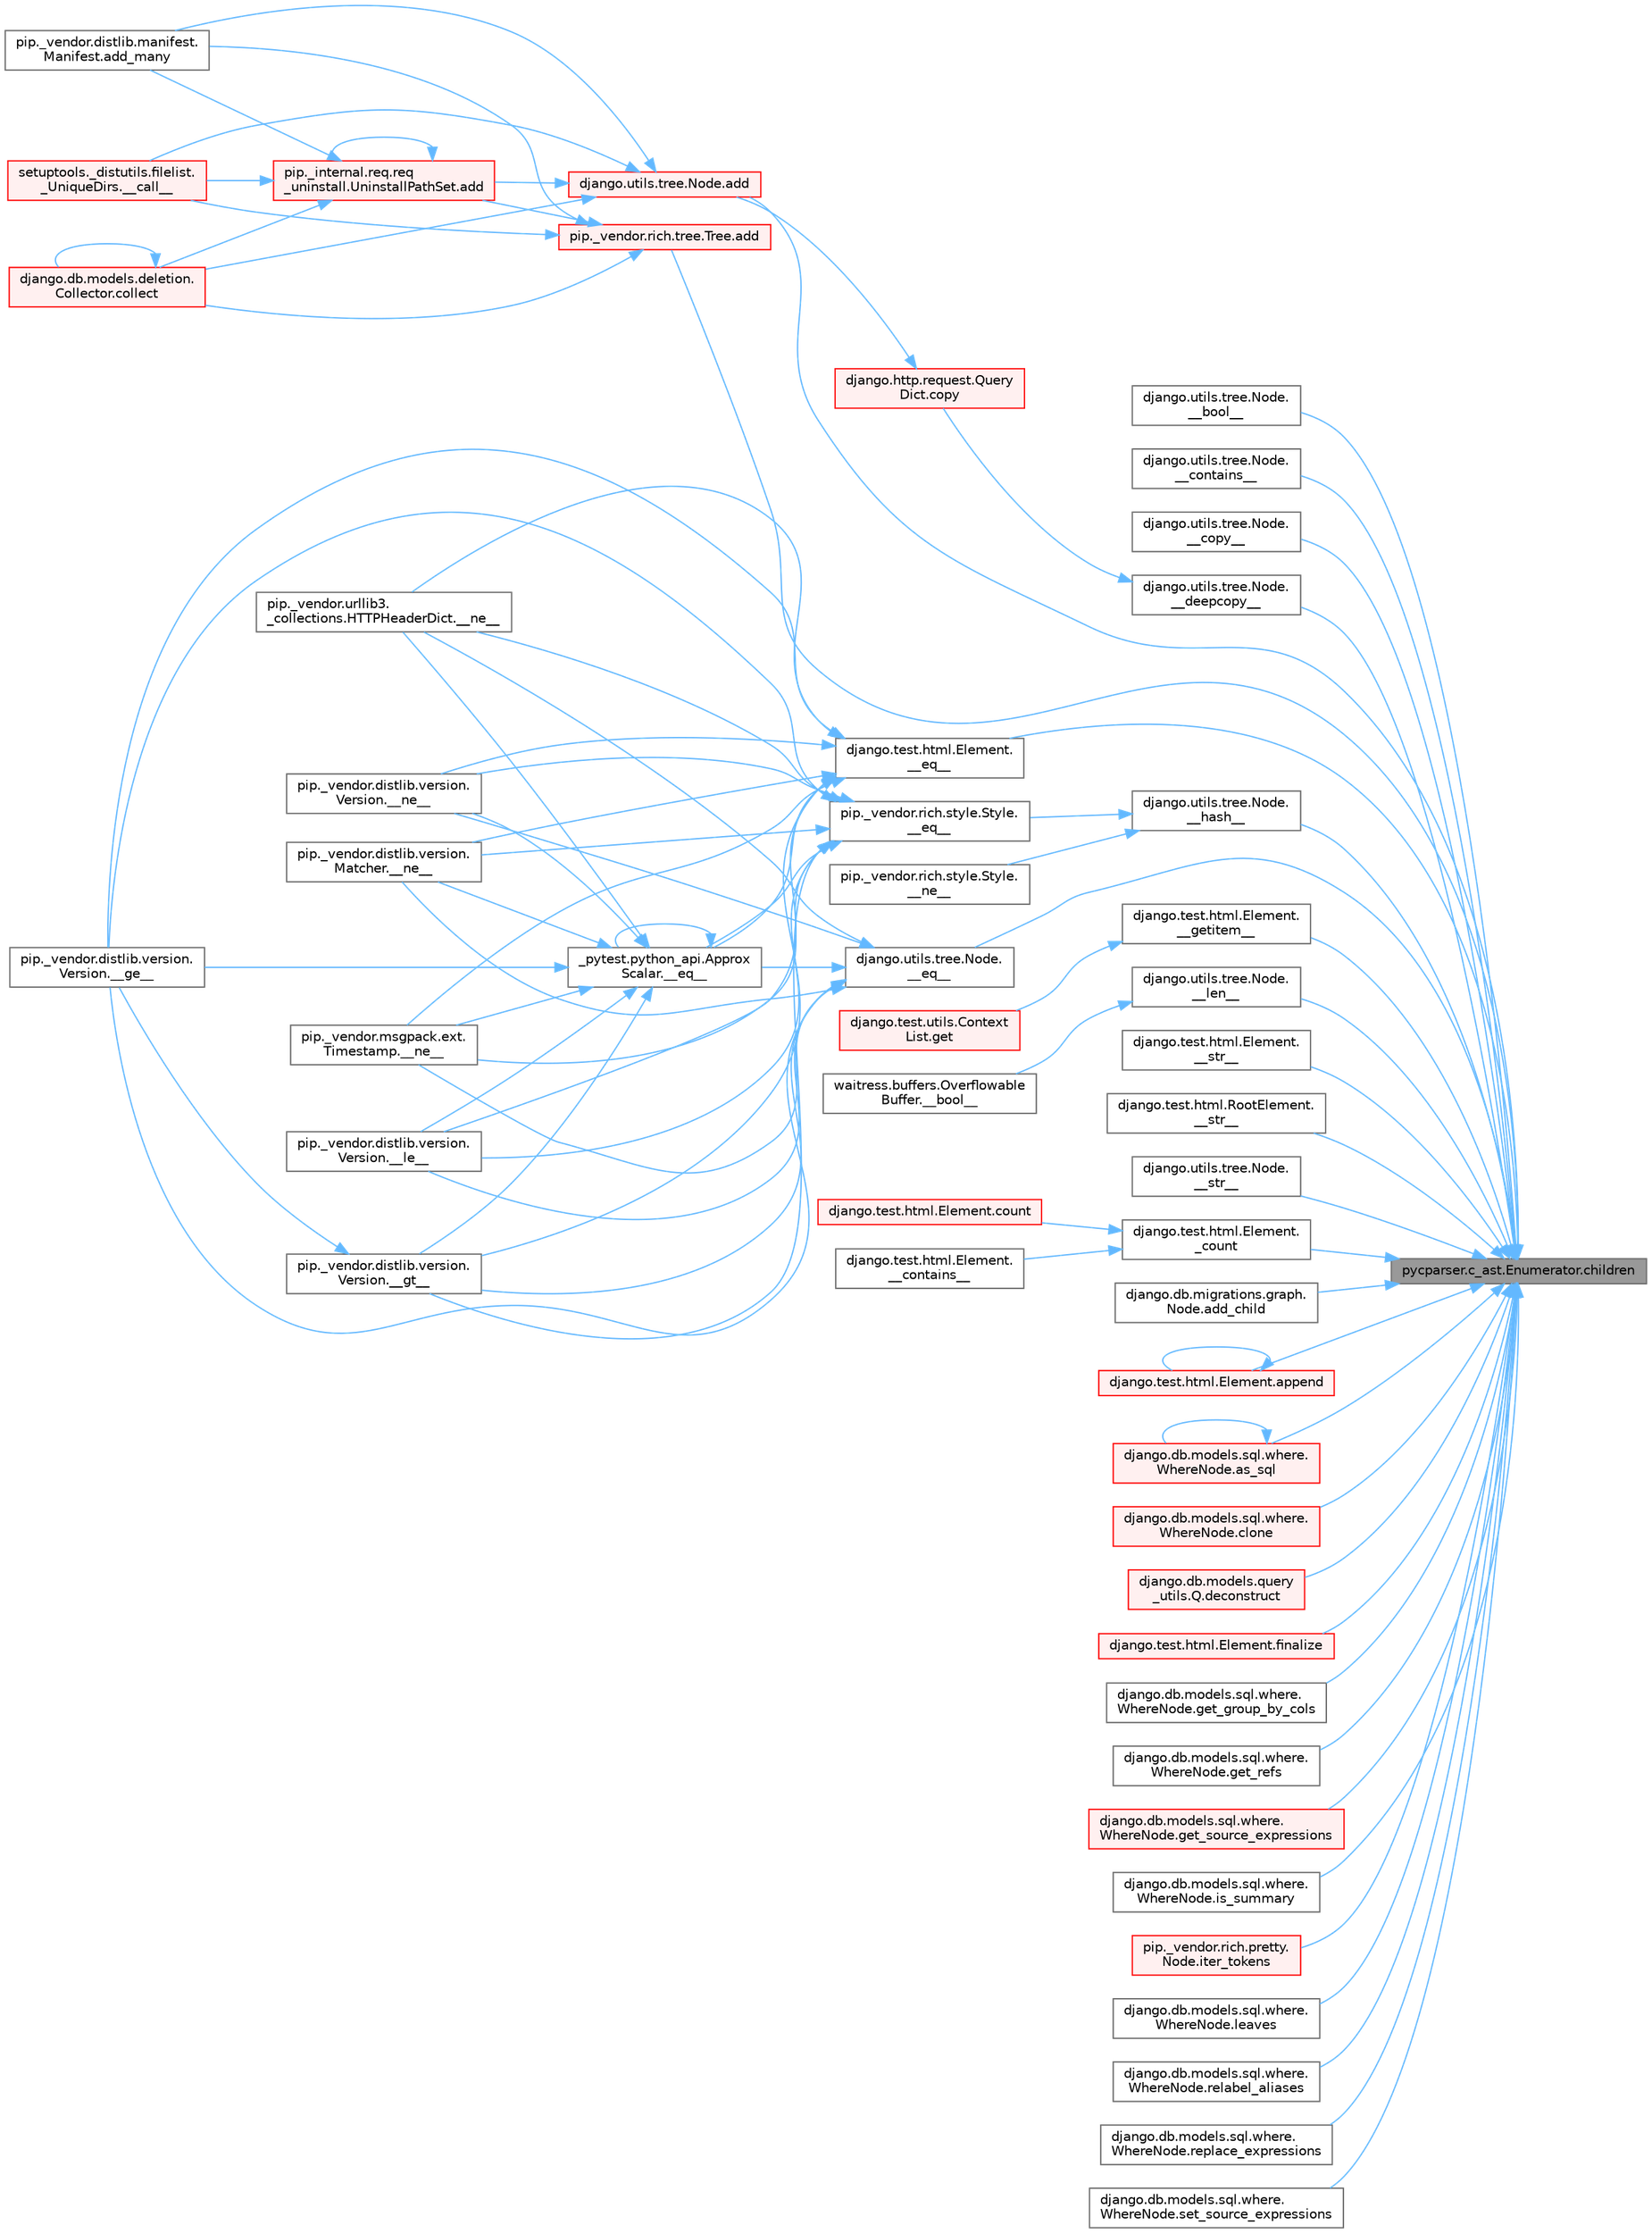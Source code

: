 digraph "pycparser.c_ast.Enumerator.children"
{
 // LATEX_PDF_SIZE
  bgcolor="transparent";
  edge [fontname=Helvetica,fontsize=10,labelfontname=Helvetica,labelfontsize=10];
  node [fontname=Helvetica,fontsize=10,shape=box,height=0.2,width=0.4];
  rankdir="RL";
  Node1 [id="Node000001",label="pycparser.c_ast.Enumerator.children",height=0.2,width=0.4,color="gray40", fillcolor="grey60", style="filled", fontcolor="black",tooltip=" "];
  Node1 -> Node2 [id="edge1_Node000001_Node000002",dir="back",color="steelblue1",style="solid",tooltip=" "];
  Node2 [id="Node000002",label="django.utils.tree.Node.\l__bool__",height=0.2,width=0.4,color="grey40", fillcolor="white", style="filled",URL="$classdjango_1_1utils_1_1tree_1_1_node.html#a70a56e9492f929d850eebc44de75e25c",tooltip=" "];
  Node1 -> Node3 [id="edge2_Node000001_Node000003",dir="back",color="steelblue1",style="solid",tooltip=" "];
  Node3 [id="Node000003",label="django.utils.tree.Node.\l__contains__",height=0.2,width=0.4,color="grey40", fillcolor="white", style="filled",URL="$classdjango_1_1utils_1_1tree_1_1_node.html#ab55c47b46f14e5fde108b1c3cf95d93a",tooltip=" "];
  Node1 -> Node4 [id="edge3_Node000001_Node000004",dir="back",color="steelblue1",style="solid",tooltip=" "];
  Node4 [id="Node000004",label="django.utils.tree.Node.\l__copy__",height=0.2,width=0.4,color="grey40", fillcolor="white", style="filled",URL="$classdjango_1_1utils_1_1tree_1_1_node.html#abae878f6b4500b8b241c23d8fac46e63",tooltip=" "];
  Node1 -> Node5 [id="edge4_Node000001_Node000005",dir="back",color="steelblue1",style="solid",tooltip=" "];
  Node5 [id="Node000005",label="django.utils.tree.Node.\l__deepcopy__",height=0.2,width=0.4,color="grey40", fillcolor="white", style="filled",URL="$classdjango_1_1utils_1_1tree_1_1_node.html#a38840c46ded3963808edbeec90765d6b",tooltip=" "];
  Node5 -> Node6 [id="edge5_Node000005_Node000006",dir="back",color="steelblue1",style="solid",tooltip=" "];
  Node6 [id="Node000006",label="django.http.request.Query\lDict.copy",height=0.2,width=0.4,color="red", fillcolor="#FFF0F0", style="filled",URL="$classdjango_1_1http_1_1request_1_1_query_dict.html#ada9e4956e62868c5587b9ffde7b358b5",tooltip=" "];
  Node6 -> Node167 [id="edge6_Node000006_Node000167",dir="back",color="steelblue1",style="solid",tooltip=" "];
  Node167 [id="Node000167",label="django.utils.tree.Node.add",height=0.2,width=0.4,color="red", fillcolor="#FFF0F0", style="filled",URL="$classdjango_1_1utils_1_1tree_1_1_node.html#a2c883d105b5c9cfd32bff72c7469f18c",tooltip=" "];
  Node167 -> Node168 [id="edge7_Node000167_Node000168",dir="back",color="steelblue1",style="solid",tooltip=" "];
  Node168 [id="Node000168",label="setuptools._distutils.filelist.\l_UniqueDirs.__call__",height=0.2,width=0.4,color="red", fillcolor="#FFF0F0", style="filled",URL="$classsetuptools_1_1__distutils_1_1filelist_1_1___unique_dirs.html#ae93f93be227a359a5acb33f43588be38",tooltip=" "];
  Node167 -> Node169 [id="edge8_Node000167_Node000169",dir="back",color="steelblue1",style="solid",tooltip=" "];
  Node169 [id="Node000169",label="pip._internal.req.req\l_uninstall.UninstallPathSet.add",height=0.2,width=0.4,color="red", fillcolor="#FFF0F0", style="filled",URL="$classpip_1_1__internal_1_1req_1_1req__uninstall_1_1_uninstall_path_set.html#ad34a919f45b9c89e6b0d59ec0d24ba4c",tooltip=" "];
  Node169 -> Node168 [id="edge9_Node000169_Node000168",dir="back",color="steelblue1",style="solid",tooltip=" "];
  Node169 -> Node169 [id="edge10_Node000169_Node000169",dir="back",color="steelblue1",style="solid",tooltip=" "];
  Node169 -> Node170 [id="edge11_Node000169_Node000170",dir="back",color="steelblue1",style="solid",tooltip=" "];
  Node170 [id="Node000170",label="pip._vendor.distlib.manifest.\lManifest.add_many",height=0.2,width=0.4,color="grey40", fillcolor="white", style="filled",URL="$classpip_1_1__vendor_1_1distlib_1_1manifest_1_1_manifest.html#aedd3a1430fdbbc656b0c203b798ad944",tooltip=" "];
  Node169 -> Node172 [id="edge12_Node000169_Node000172",dir="back",color="steelblue1",style="solid",tooltip=" "];
  Node172 [id="Node000172",label="django.db.models.deletion.\lCollector.collect",height=0.2,width=0.4,color="red", fillcolor="#FFF0F0", style="filled",URL="$classdjango_1_1db_1_1models_1_1deletion_1_1_collector.html#ae6d2a061dcb129755a51ced6ab45edad",tooltip=" "];
  Node172 -> Node172 [id="edge13_Node000172_Node000172",dir="back",color="steelblue1",style="solid",tooltip=" "];
  Node167 -> Node170 [id="edge14_Node000167_Node000170",dir="back",color="steelblue1",style="solid",tooltip=" "];
  Node167 -> Node172 [id="edge15_Node000167_Node000172",dir="back",color="steelblue1",style="solid",tooltip=" "];
  Node1 -> Node961 [id="edge16_Node000001_Node000961",dir="back",color="steelblue1",style="solid",tooltip=" "];
  Node961 [id="Node000961",label="django.test.html.Element.\l__eq__",height=0.2,width=0.4,color="grey40", fillcolor="white", style="filled",URL="$classdjango_1_1test_1_1html_1_1_element.html#a287e83f2ae4a6f13b9e00d7b70ee5d47",tooltip=" "];
  Node961 -> Node81 [id="edge17_Node000961_Node000081",dir="back",color="steelblue1",style="solid",tooltip=" "];
  Node81 [id="Node000081",label="_pytest.python_api.Approx\lScalar.__eq__",height=0.2,width=0.4,color="grey40", fillcolor="white", style="filled",URL="$class__pytest_1_1python__api_1_1_approx_scalar.html#af4601ee4ca7409927f88c83ebfc3d923",tooltip=" "];
  Node81 -> Node81 [id="edge18_Node000081_Node000081",dir="back",color="steelblue1",style="solid",tooltip=" "];
  Node81 -> Node82 [id="edge19_Node000081_Node000082",dir="back",color="steelblue1",style="solid",tooltip=" "];
  Node82 [id="Node000082",label="pip._vendor.distlib.version.\lVersion.__ge__",height=0.2,width=0.4,color="grey40", fillcolor="white", style="filled",URL="$classpip_1_1__vendor_1_1distlib_1_1version_1_1_version.html#aa6b7b889cebc687ddb5ed9040d01b1ec",tooltip=" "];
  Node81 -> Node83 [id="edge20_Node000081_Node000083",dir="back",color="steelblue1",style="solid",tooltip=" "];
  Node83 [id="Node000083",label="pip._vendor.distlib.version.\lVersion.__gt__",height=0.2,width=0.4,color="grey40", fillcolor="white", style="filled",URL="$classpip_1_1__vendor_1_1distlib_1_1version_1_1_version.html#a51cf0c8da1bb6829173ff6861b10cb5f",tooltip=" "];
  Node83 -> Node82 [id="edge21_Node000083_Node000082",dir="back",color="steelblue1",style="solid",tooltip=" "];
  Node81 -> Node84 [id="edge22_Node000081_Node000084",dir="back",color="steelblue1",style="solid",tooltip=" "];
  Node84 [id="Node000084",label="pip._vendor.distlib.version.\lVersion.__le__",height=0.2,width=0.4,color="grey40", fillcolor="white", style="filled",URL="$classpip_1_1__vendor_1_1distlib_1_1version_1_1_version.html#ae5e2c5d9b76377e286fcf92a382cbb8b",tooltip=" "];
  Node81 -> Node85 [id="edge23_Node000081_Node000085",dir="back",color="steelblue1",style="solid",tooltip=" "];
  Node85 [id="Node000085",label="pip._vendor.distlib.version.\lMatcher.__ne__",height=0.2,width=0.4,color="grey40", fillcolor="white", style="filled",URL="$classpip_1_1__vendor_1_1distlib_1_1version_1_1_matcher.html#a24f8f8a4686bff3018fee5d22f4e02f1",tooltip=" "];
  Node81 -> Node86 [id="edge24_Node000081_Node000086",dir="back",color="steelblue1",style="solid",tooltip=" "];
  Node86 [id="Node000086",label="pip._vendor.distlib.version.\lVersion.__ne__",height=0.2,width=0.4,color="grey40", fillcolor="white", style="filled",URL="$classpip_1_1__vendor_1_1distlib_1_1version_1_1_version.html#aea3cdf6db007318ab1a2e8d144e2a4a1",tooltip=" "];
  Node81 -> Node87 [id="edge25_Node000081_Node000087",dir="back",color="steelblue1",style="solid",tooltip=" "];
  Node87 [id="Node000087",label="pip._vendor.msgpack.ext.\lTimestamp.__ne__",height=0.2,width=0.4,color="grey40", fillcolor="white", style="filled",URL="$classpip_1_1__vendor_1_1msgpack_1_1ext_1_1_timestamp.html#ac38b8cada8075f7a1133b06bc99b2317",tooltip=" "];
  Node81 -> Node88 [id="edge26_Node000081_Node000088",dir="back",color="steelblue1",style="solid",tooltip=" "];
  Node88 [id="Node000088",label="pip._vendor.urllib3.\l_collections.HTTPHeaderDict.__ne__",height=0.2,width=0.4,color="grey40", fillcolor="white", style="filled",URL="$classpip_1_1__vendor_1_1urllib3_1_1__collections_1_1_h_t_t_p_header_dict.html#aa7766a9499d33160a1258e140e35a806",tooltip=" "];
  Node961 -> Node82 [id="edge27_Node000961_Node000082",dir="back",color="steelblue1",style="solid",tooltip=" "];
  Node961 -> Node83 [id="edge28_Node000961_Node000083",dir="back",color="steelblue1",style="solid",tooltip=" "];
  Node961 -> Node84 [id="edge29_Node000961_Node000084",dir="back",color="steelblue1",style="solid",tooltip=" "];
  Node961 -> Node85 [id="edge30_Node000961_Node000085",dir="back",color="steelblue1",style="solid",tooltip=" "];
  Node961 -> Node86 [id="edge31_Node000961_Node000086",dir="back",color="steelblue1",style="solid",tooltip=" "];
  Node961 -> Node87 [id="edge32_Node000961_Node000087",dir="back",color="steelblue1",style="solid",tooltip=" "];
  Node961 -> Node88 [id="edge33_Node000961_Node000088",dir="back",color="steelblue1",style="solid",tooltip=" "];
  Node1 -> Node1190 [id="edge34_Node000001_Node001190",dir="back",color="steelblue1",style="solid",tooltip=" "];
  Node1190 [id="Node001190",label="django.utils.tree.Node.\l__eq__",height=0.2,width=0.4,color="grey40", fillcolor="white", style="filled",URL="$classdjango_1_1utils_1_1tree_1_1_node.html#a0004316d098c61c046aef21dece2cce8",tooltip=" "];
  Node1190 -> Node81 [id="edge35_Node001190_Node000081",dir="back",color="steelblue1",style="solid",tooltip=" "];
  Node1190 -> Node82 [id="edge36_Node001190_Node000082",dir="back",color="steelblue1",style="solid",tooltip=" "];
  Node1190 -> Node83 [id="edge37_Node001190_Node000083",dir="back",color="steelblue1",style="solid",tooltip=" "];
  Node1190 -> Node84 [id="edge38_Node001190_Node000084",dir="back",color="steelblue1",style="solid",tooltip=" "];
  Node1190 -> Node85 [id="edge39_Node001190_Node000085",dir="back",color="steelblue1",style="solid",tooltip=" "];
  Node1190 -> Node86 [id="edge40_Node001190_Node000086",dir="back",color="steelblue1",style="solid",tooltip=" "];
  Node1190 -> Node87 [id="edge41_Node001190_Node000087",dir="back",color="steelblue1",style="solid",tooltip=" "];
  Node1190 -> Node88 [id="edge42_Node001190_Node000088",dir="back",color="steelblue1",style="solid",tooltip=" "];
  Node1 -> Node1191 [id="edge43_Node000001_Node001191",dir="back",color="steelblue1",style="solid",tooltip=" "];
  Node1191 [id="Node001191",label="django.test.html.Element.\l__getitem__",height=0.2,width=0.4,color="grey40", fillcolor="white", style="filled",URL="$classdjango_1_1test_1_1html_1_1_element.html#a50df5974a8fa0b0bdc93fdbeb2db7a49",tooltip=" "];
  Node1191 -> Node18 [id="edge44_Node001191_Node000018",dir="back",color="steelblue1",style="solid",tooltip=" "];
  Node18 [id="Node000018",label="django.test.utils.Context\lList.get",height=0.2,width=0.4,color="red", fillcolor="#FFF0F0", style="filled",URL="$classdjango_1_1test_1_1utils_1_1_context_list.html#a1797663a8ac92f44dcb9ad281a896842",tooltip=" "];
  Node1 -> Node1192 [id="edge45_Node000001_Node001192",dir="back",color="steelblue1",style="solid",tooltip=" "];
  Node1192 [id="Node001192",label="django.utils.tree.Node.\l__hash__",height=0.2,width=0.4,color="grey40", fillcolor="white", style="filled",URL="$classdjango_1_1utils_1_1tree_1_1_node.html#ad90478bdeb4e4284385a20cb629f5b9c",tooltip=" "];
  Node1192 -> Node91 [id="edge46_Node001192_Node000091",dir="back",color="steelblue1",style="solid",tooltip=" "];
  Node91 [id="Node000091",label="pip._vendor.rich.style.Style.\l__eq__",height=0.2,width=0.4,color="grey40", fillcolor="white", style="filled",URL="$classpip_1_1__vendor_1_1rich_1_1style_1_1_style.html#aa1040cd22d3171dc8ac3f0ce31653284",tooltip=" "];
  Node91 -> Node81 [id="edge47_Node000091_Node000081",dir="back",color="steelblue1",style="solid",tooltip=" "];
  Node91 -> Node82 [id="edge48_Node000091_Node000082",dir="back",color="steelblue1",style="solid",tooltip=" "];
  Node91 -> Node83 [id="edge49_Node000091_Node000083",dir="back",color="steelblue1",style="solid",tooltip=" "];
  Node91 -> Node84 [id="edge50_Node000091_Node000084",dir="back",color="steelblue1",style="solid",tooltip=" "];
  Node91 -> Node85 [id="edge51_Node000091_Node000085",dir="back",color="steelblue1",style="solid",tooltip=" "];
  Node91 -> Node86 [id="edge52_Node000091_Node000086",dir="back",color="steelblue1",style="solid",tooltip=" "];
  Node91 -> Node87 [id="edge53_Node000091_Node000087",dir="back",color="steelblue1",style="solid",tooltip=" "];
  Node91 -> Node88 [id="edge54_Node000091_Node000088",dir="back",color="steelblue1",style="solid",tooltip=" "];
  Node1192 -> Node92 [id="edge55_Node001192_Node000092",dir="back",color="steelblue1",style="solid",tooltip=" "];
  Node92 [id="Node000092",label="pip._vendor.rich.style.Style.\l__ne__",height=0.2,width=0.4,color="grey40", fillcolor="white", style="filled",URL="$classpip_1_1__vendor_1_1rich_1_1style_1_1_style.html#a97595d869459e2d619505c87c0b9fe81",tooltip=" "];
  Node1 -> Node1193 [id="edge56_Node000001_Node001193",dir="back",color="steelblue1",style="solid",tooltip=" "];
  Node1193 [id="Node001193",label="django.utils.tree.Node.\l__len__",height=0.2,width=0.4,color="grey40", fillcolor="white", style="filled",URL="$classdjango_1_1utils_1_1tree_1_1_node.html#adfb069350f968cc822337df8dd3972cd",tooltip=" "];
  Node1193 -> Node119 [id="edge57_Node001193_Node000119",dir="back",color="steelblue1",style="solid",tooltip=" "];
  Node119 [id="Node000119",label="waitress.buffers.Overflowable\lBuffer.__bool__",height=0.2,width=0.4,color="grey40", fillcolor="white", style="filled",URL="$classwaitress_1_1buffers_1_1_overflowable_buffer.html#afb6d9eccdeea0e50b91f9281878e017a",tooltip=" "];
  Node1 -> Node1017 [id="edge58_Node000001_Node001017",dir="back",color="steelblue1",style="solid",tooltip=" "];
  Node1017 [id="Node001017",label="django.test.html.Element.\l__str__",height=0.2,width=0.4,color="grey40", fillcolor="white", style="filled",URL="$classdjango_1_1test_1_1html_1_1_element.html#a64d65b77132b5ae721ff0862e0440d38",tooltip=" "];
  Node1 -> Node1194 [id="edge59_Node000001_Node001194",dir="back",color="steelblue1",style="solid",tooltip=" "];
  Node1194 [id="Node001194",label="django.test.html.RootElement.\l__str__",height=0.2,width=0.4,color="grey40", fillcolor="white", style="filled",URL="$classdjango_1_1test_1_1html_1_1_root_element.html#a0a23f27acaaafe4eec2628245fbfd399",tooltip=" "];
  Node1 -> Node1195 [id="edge60_Node000001_Node001195",dir="back",color="steelblue1",style="solid",tooltip=" "];
  Node1195 [id="Node001195",label="django.utils.tree.Node.\l__str__",height=0.2,width=0.4,color="grey40", fillcolor="white", style="filled",URL="$classdjango_1_1utils_1_1tree_1_1_node.html#af5edff9bf0b3238652c57425e2eda469",tooltip=" "];
  Node1 -> Node1196 [id="edge61_Node000001_Node001196",dir="back",color="steelblue1",style="solid",tooltip=" "];
  Node1196 [id="Node001196",label="django.test.html.Element.\l_count",height=0.2,width=0.4,color="grey40", fillcolor="white", style="filled",URL="$classdjango_1_1test_1_1html_1_1_element.html#a41931b250e40c64a492d92a08ecda738",tooltip=" "];
  Node1196 -> Node1197 [id="edge62_Node001196_Node001197",dir="back",color="steelblue1",style="solid",tooltip=" "];
  Node1197 [id="Node001197",label="django.test.html.Element.\l__contains__",height=0.2,width=0.4,color="grey40", fillcolor="white", style="filled",URL="$classdjango_1_1test_1_1html_1_1_element.html#a227aa6f6e0a822f619c2187f566e9e01",tooltip=" "];
  Node1196 -> Node1198 [id="edge63_Node001196_Node001198",dir="back",color="steelblue1",style="solid",tooltip=" "];
  Node1198 [id="Node001198",label="django.test.html.Element.count",height=0.2,width=0.4,color="red", fillcolor="#FFF0F0", style="filled",URL="$classdjango_1_1test_1_1html_1_1_element.html#a4ec3c5c3429fb44a2715de6f0fab7864",tooltip=" "];
  Node1 -> Node167 [id="edge64_Node000001_Node000167",dir="back",color="steelblue1",style="solid",tooltip=" "];
  Node1 -> Node1212 [id="edge65_Node000001_Node001212",dir="back",color="steelblue1",style="solid",tooltip=" "];
  Node1212 [id="Node001212",label="pip._vendor.rich.tree.Tree.add",height=0.2,width=0.4,color="red", fillcolor="#FFF0F0", style="filled",URL="$classpip_1_1__vendor_1_1rich_1_1tree_1_1_tree.html#a0ce550864757b1ee2756237b6e754aae",tooltip=" "];
  Node1212 -> Node168 [id="edge66_Node001212_Node000168",dir="back",color="steelblue1",style="solid",tooltip=" "];
  Node1212 -> Node169 [id="edge67_Node001212_Node000169",dir="back",color="steelblue1",style="solid",tooltip=" "];
  Node1212 -> Node170 [id="edge68_Node001212_Node000170",dir="back",color="steelblue1",style="solid",tooltip=" "];
  Node1212 -> Node172 [id="edge69_Node001212_Node000172",dir="back",color="steelblue1",style="solid",tooltip=" "];
  Node1 -> Node1213 [id="edge70_Node000001_Node001213",dir="back",color="steelblue1",style="solid",tooltip=" "];
  Node1213 [id="Node001213",label="django.db.migrations.graph.\lNode.add_child",height=0.2,width=0.4,color="grey40", fillcolor="white", style="filled",URL="$classdjango_1_1db_1_1migrations_1_1graph_1_1_node.html#ab19fb2c4c58dbfa6d5223c59d5cad529",tooltip=" "];
  Node1 -> Node1214 [id="edge71_Node000001_Node001214",dir="back",color="steelblue1",style="solid",tooltip=" "];
  Node1214 [id="Node001214",label="django.test.html.Element.append",height=0.2,width=0.4,color="red", fillcolor="#FFF0F0", style="filled",URL="$classdjango_1_1test_1_1html_1_1_element.html#a777b8a687c36ca1eae49eabec1963e0c",tooltip=" "];
  Node1214 -> Node1214 [id="edge72_Node001214_Node001214",dir="back",color="steelblue1",style="solid",tooltip=" "];
  Node1 -> Node1215 [id="edge73_Node000001_Node001215",dir="back",color="steelblue1",style="solid",tooltip=" "];
  Node1215 [id="Node001215",label="django.db.models.sql.where.\lWhereNode.as_sql",height=0.2,width=0.4,color="red", fillcolor="#FFF0F0", style="filled",URL="$classdjango_1_1db_1_1models_1_1sql_1_1where_1_1_where_node.html#aea3cf4a913c71f0c181e6e81b819b590",tooltip=" "];
  Node1215 -> Node1215 [id="edge74_Node001215_Node001215",dir="back",color="steelblue1",style="solid",tooltip=" "];
  Node1 -> Node300 [id="edge75_Node000001_Node000300",dir="back",color="steelblue1",style="solid",tooltip=" "];
  Node300 [id="Node000300",label="django.db.models.sql.where.\lWhereNode.clone",height=0.2,width=0.4,color="red", fillcolor="#FFF0F0", style="filled",URL="$classdjango_1_1db_1_1models_1_1sql_1_1where_1_1_where_node.html#a0faff63950b774ce4ad391ea1f6b6d2c",tooltip=" "];
  Node1 -> Node1216 [id="edge76_Node000001_Node001216",dir="back",color="steelblue1",style="solid",tooltip=" "];
  Node1216 [id="Node001216",label="django.db.models.query\l_utils.Q.deconstruct",height=0.2,width=0.4,color="red", fillcolor="#FFF0F0", style="filled",URL="$classdjango_1_1db_1_1models_1_1query__utils_1_1_q.html#ac606e6b94b4af8af0edbd144709ff4d9",tooltip=" "];
  Node1 -> Node1217 [id="edge77_Node000001_Node001217",dir="back",color="steelblue1",style="solid",tooltip=" "];
  Node1217 [id="Node001217",label="django.test.html.Element.finalize",height=0.2,width=0.4,color="red", fillcolor="#FFF0F0", style="filled",URL="$classdjango_1_1test_1_1html_1_1_element.html#a43e85666da059388c8c88f8c4728d412",tooltip=" "];
  Node1 -> Node1220 [id="edge78_Node000001_Node001220",dir="back",color="steelblue1",style="solid",tooltip=" "];
  Node1220 [id="Node001220",label="django.db.models.sql.where.\lWhereNode.get_group_by_cols",height=0.2,width=0.4,color="grey40", fillcolor="white", style="filled",URL="$classdjango_1_1db_1_1models_1_1sql_1_1where_1_1_where_node.html#a8a251bb874845d5d826007c1bd01becd",tooltip=" "];
  Node1 -> Node1221 [id="edge79_Node000001_Node001221",dir="back",color="steelblue1",style="solid",tooltip=" "];
  Node1221 [id="Node001221",label="django.db.models.sql.where.\lWhereNode.get_refs",height=0.2,width=0.4,color="grey40", fillcolor="white", style="filled",URL="$classdjango_1_1db_1_1models_1_1sql_1_1where_1_1_where_node.html#a0fca493aedbb4f97cc371002f61705f8",tooltip=" "];
  Node1 -> Node1222 [id="edge80_Node000001_Node001222",dir="back",color="steelblue1",style="solid",tooltip=" "];
  Node1222 [id="Node001222",label="django.db.models.sql.where.\lWhereNode.get_source_expressions",height=0.2,width=0.4,color="red", fillcolor="#FFF0F0", style="filled",URL="$classdjango_1_1db_1_1models_1_1sql_1_1where_1_1_where_node.html#ae3155308ff1faf4914e3e7f0134f49d7",tooltip=" "];
  Node1 -> Node1558 [id="edge81_Node000001_Node001558",dir="back",color="steelblue1",style="solid",tooltip=" "];
  Node1558 [id="Node001558",label="django.db.models.sql.where.\lWhereNode.is_summary",height=0.2,width=0.4,color="grey40", fillcolor="white", style="filled",URL="$classdjango_1_1db_1_1models_1_1sql_1_1where_1_1_where_node.html#a5ccaa2ffb892fb471dcc890c220f2870",tooltip=" "];
  Node1 -> Node1559 [id="edge82_Node000001_Node001559",dir="back",color="steelblue1",style="solid",tooltip=" "];
  Node1559 [id="Node001559",label="pip._vendor.rich.pretty.\lNode.iter_tokens",height=0.2,width=0.4,color="red", fillcolor="#FFF0F0", style="filled",URL="$classpip_1_1__vendor_1_1rich_1_1pretty_1_1_node.html#a0aa14e355c4ac08308ae1a96f9d3ebc2",tooltip=" "];
  Node1 -> Node1562 [id="edge83_Node000001_Node001562",dir="back",color="steelblue1",style="solid",tooltip=" "];
  Node1562 [id="Node001562",label="django.db.models.sql.where.\lWhereNode.leaves",height=0.2,width=0.4,color="grey40", fillcolor="white", style="filled",URL="$classdjango_1_1db_1_1models_1_1sql_1_1where_1_1_where_node.html#a517032e8f6a9c2ab5667dfa7af5e7c78",tooltip=" "];
  Node1 -> Node1563 [id="edge84_Node000001_Node001563",dir="back",color="steelblue1",style="solid",tooltip=" "];
  Node1563 [id="Node001563",label="django.db.models.sql.where.\lWhereNode.relabel_aliases",height=0.2,width=0.4,color="grey40", fillcolor="white", style="filled",URL="$classdjango_1_1db_1_1models_1_1sql_1_1where_1_1_where_node.html#aa711da79e8d50721aac88462d8fd7aa3",tooltip=" "];
  Node1 -> Node339 [id="edge85_Node000001_Node000339",dir="back",color="steelblue1",style="solid",tooltip=" "];
  Node339 [id="Node000339",label="django.db.models.sql.where.\lWhereNode.replace_expressions",height=0.2,width=0.4,color="grey40", fillcolor="white", style="filled",URL="$classdjango_1_1db_1_1models_1_1sql_1_1where_1_1_where_node.html#a1cc3580a7f4a51605b52ae4a9653b3ac",tooltip=" "];
  Node1 -> Node1564 [id="edge86_Node000001_Node001564",dir="back",color="steelblue1",style="solid",tooltip=" "];
  Node1564 [id="Node001564",label="django.db.models.sql.where.\lWhereNode.set_source_expressions",height=0.2,width=0.4,color="grey40", fillcolor="white", style="filled",URL="$classdjango_1_1db_1_1models_1_1sql_1_1where_1_1_where_node.html#a23354972ea3d95bd6c33df045d213ed6",tooltip=" "];
}
